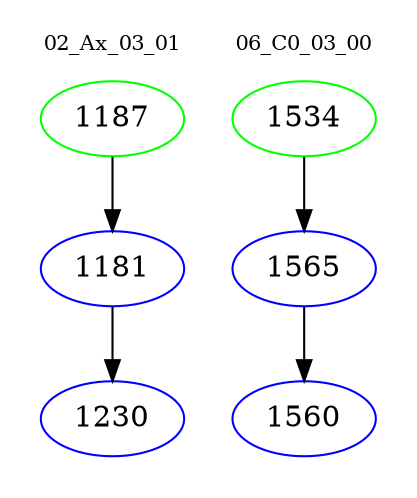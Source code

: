 digraph{
subgraph cluster_0 {
color = white
label = "02_Ax_03_01";
fontsize=10;
T0_1187 [label="1187", color="green"]
T0_1187 -> T0_1181 [color="black"]
T0_1181 [label="1181", color="blue"]
T0_1181 -> T0_1230 [color="black"]
T0_1230 [label="1230", color="blue"]
}
subgraph cluster_1 {
color = white
label = "06_C0_03_00";
fontsize=10;
T1_1534 [label="1534", color="green"]
T1_1534 -> T1_1565 [color="black"]
T1_1565 [label="1565", color="blue"]
T1_1565 -> T1_1560 [color="black"]
T1_1560 [label="1560", color="blue"]
}
}
